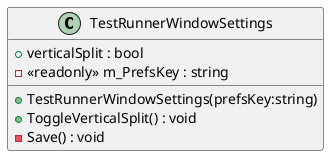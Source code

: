 @startuml
class TestRunnerWindowSettings {
    + verticalSplit : bool
    - <<readonly>> m_PrefsKey : string
    + TestRunnerWindowSettings(prefsKey:string)
    + ToggleVerticalSplit() : void
    - Save() : void
}
@enduml
